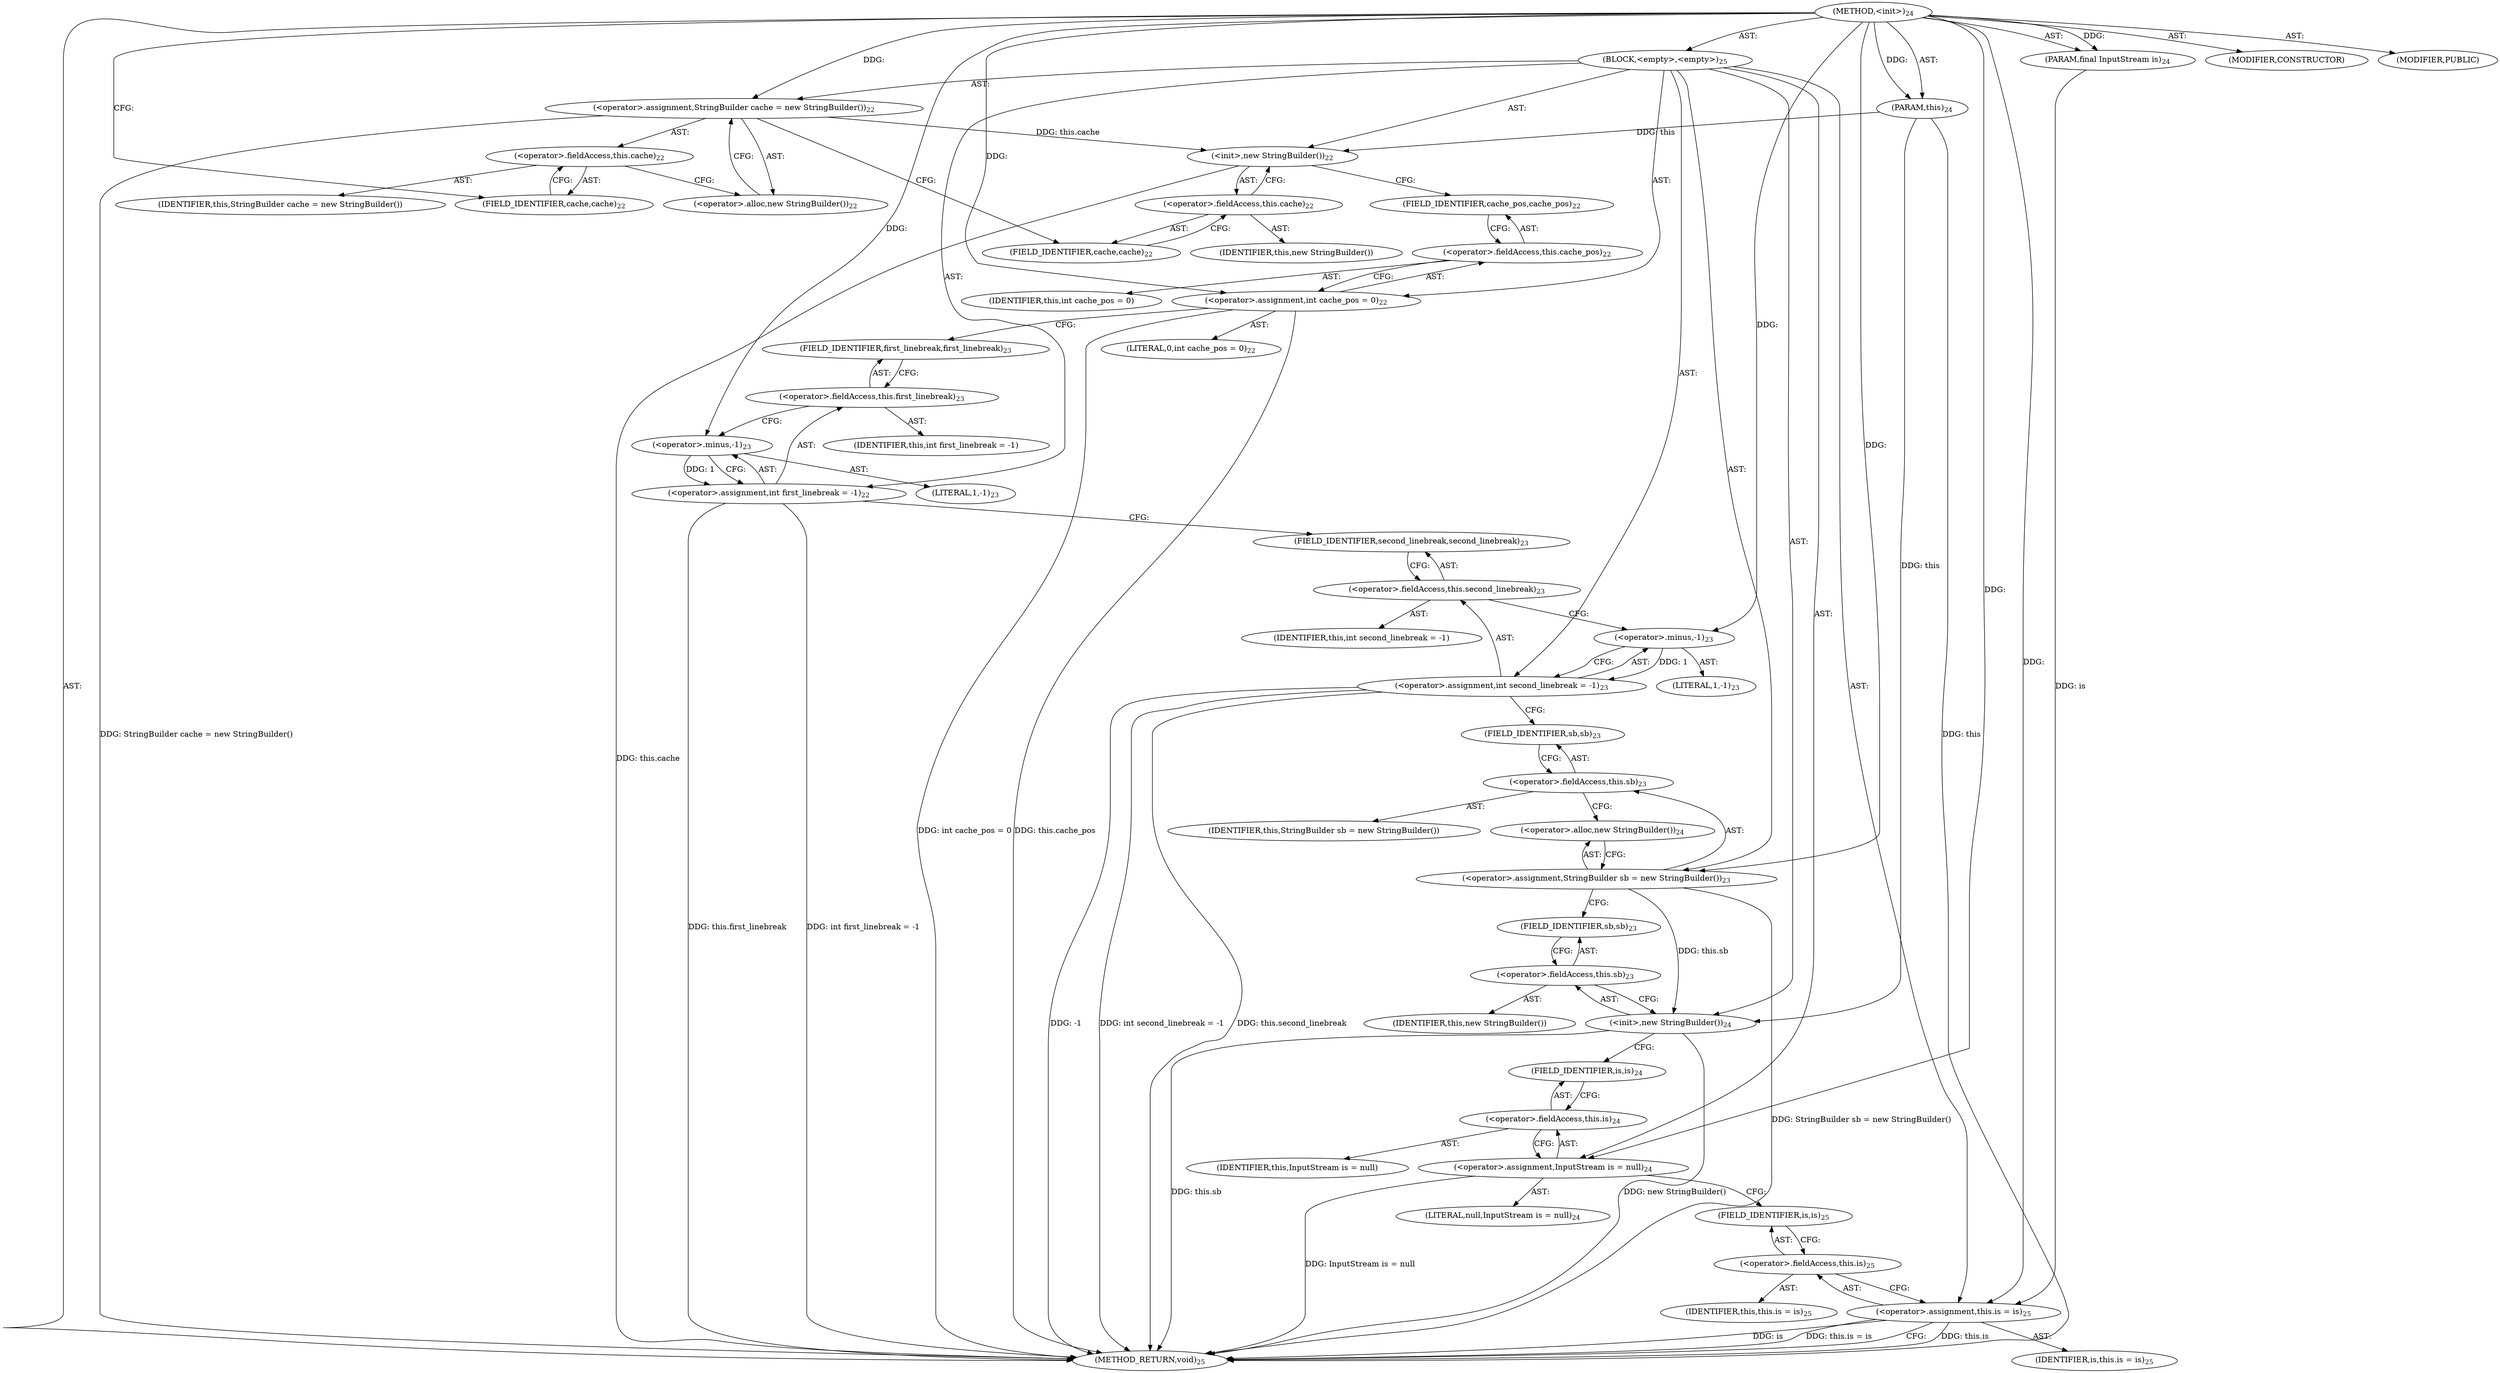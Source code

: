 digraph "&lt;init&gt;" {  
"263" [label = <(METHOD,&lt;init&gt;)<SUB>24</SUB>> ]
"33" [label = <(PARAM,this)<SUB>24</SUB>> ]
"264" [label = <(PARAM,final InputStream is)<SUB>24</SUB>> ]
"265" [label = <(BLOCK,&lt;empty&gt;,&lt;empty&gt;)<SUB>25</SUB>> ]
"266" [label = <(&lt;operator&gt;.assignment,StringBuilder cache = new StringBuilder())<SUB>22</SUB>> ]
"267" [label = <(&lt;operator&gt;.fieldAccess,this.cache)<SUB>22</SUB>> ]
"268" [label = <(IDENTIFIER,this,StringBuilder cache = new StringBuilder())> ]
"269" [label = <(FIELD_IDENTIFIER,cache,cache)<SUB>22</SUB>> ]
"270" [label = <(&lt;operator&gt;.alloc,new StringBuilder())<SUB>22</SUB>> ]
"271" [label = <(&lt;init&gt;,new StringBuilder())<SUB>22</SUB>> ]
"272" [label = <(&lt;operator&gt;.fieldAccess,this.cache)<SUB>22</SUB>> ]
"273" [label = <(IDENTIFIER,this,new StringBuilder())> ]
"274" [label = <(FIELD_IDENTIFIER,cache,cache)<SUB>22</SUB>> ]
"275" [label = <(&lt;operator&gt;.assignment,int cache_pos = 0)<SUB>22</SUB>> ]
"276" [label = <(&lt;operator&gt;.fieldAccess,this.cache_pos)<SUB>22</SUB>> ]
"277" [label = <(IDENTIFIER,this,int cache_pos = 0)> ]
"278" [label = <(FIELD_IDENTIFIER,cache_pos,cache_pos)<SUB>22</SUB>> ]
"279" [label = <(LITERAL,0,int cache_pos = 0)<SUB>22</SUB>> ]
"280" [label = <(&lt;operator&gt;.assignment,int first_linebreak = -1)<SUB>22</SUB>> ]
"281" [label = <(&lt;operator&gt;.fieldAccess,this.first_linebreak)<SUB>23</SUB>> ]
"282" [label = <(IDENTIFIER,this,int first_linebreak = -1)> ]
"283" [label = <(FIELD_IDENTIFIER,first_linebreak,first_linebreak)<SUB>23</SUB>> ]
"284" [label = <(&lt;operator&gt;.minus,-1)<SUB>23</SUB>> ]
"285" [label = <(LITERAL,1,-1)<SUB>23</SUB>> ]
"286" [label = <(&lt;operator&gt;.assignment,int second_linebreak = -1)<SUB>23</SUB>> ]
"287" [label = <(&lt;operator&gt;.fieldAccess,this.second_linebreak)<SUB>23</SUB>> ]
"288" [label = <(IDENTIFIER,this,int second_linebreak = -1)> ]
"289" [label = <(FIELD_IDENTIFIER,second_linebreak,second_linebreak)<SUB>23</SUB>> ]
"290" [label = <(&lt;operator&gt;.minus,-1)<SUB>23</SUB>> ]
"291" [label = <(LITERAL,1,-1)<SUB>23</SUB>> ]
"292" [label = <(&lt;operator&gt;.assignment,StringBuilder sb = new StringBuilder())<SUB>23</SUB>> ]
"293" [label = <(&lt;operator&gt;.fieldAccess,this.sb)<SUB>23</SUB>> ]
"294" [label = <(IDENTIFIER,this,StringBuilder sb = new StringBuilder())> ]
"295" [label = <(FIELD_IDENTIFIER,sb,sb)<SUB>23</SUB>> ]
"296" [label = <(&lt;operator&gt;.alloc,new StringBuilder())<SUB>24</SUB>> ]
"297" [label = <(&lt;init&gt;,new StringBuilder())<SUB>24</SUB>> ]
"298" [label = <(&lt;operator&gt;.fieldAccess,this.sb)<SUB>23</SUB>> ]
"299" [label = <(IDENTIFIER,this,new StringBuilder())> ]
"300" [label = <(FIELD_IDENTIFIER,sb,sb)<SUB>23</SUB>> ]
"301" [label = <(&lt;operator&gt;.assignment,InputStream is = null)<SUB>24</SUB>> ]
"302" [label = <(&lt;operator&gt;.fieldAccess,this.is)<SUB>24</SUB>> ]
"303" [label = <(IDENTIFIER,this,InputStream is = null)> ]
"304" [label = <(FIELD_IDENTIFIER,is,is)<SUB>24</SUB>> ]
"305" [label = <(LITERAL,null,InputStream is = null)<SUB>24</SUB>> ]
"306" [label = <(&lt;operator&gt;.assignment,this.is = is)<SUB>25</SUB>> ]
"307" [label = <(&lt;operator&gt;.fieldAccess,this.is)<SUB>25</SUB>> ]
"32" [label = <(IDENTIFIER,this,this.is = is)<SUB>25</SUB>> ]
"308" [label = <(FIELD_IDENTIFIER,is,is)<SUB>25</SUB>> ]
"309" [label = <(IDENTIFIER,is,this.is = is)<SUB>25</SUB>> ]
"310" [label = <(MODIFIER,CONSTRUCTOR)> ]
"311" [label = <(MODIFIER,PUBLIC)> ]
"312" [label = <(METHOD_RETURN,void)<SUB>25</SUB>> ]
  "263" -> "33"  [ label = "AST: "] 
  "263" -> "264"  [ label = "AST: "] 
  "263" -> "265"  [ label = "AST: "] 
  "263" -> "310"  [ label = "AST: "] 
  "263" -> "311"  [ label = "AST: "] 
  "263" -> "312"  [ label = "AST: "] 
  "265" -> "266"  [ label = "AST: "] 
  "265" -> "271"  [ label = "AST: "] 
  "265" -> "275"  [ label = "AST: "] 
  "265" -> "280"  [ label = "AST: "] 
  "265" -> "286"  [ label = "AST: "] 
  "265" -> "292"  [ label = "AST: "] 
  "265" -> "297"  [ label = "AST: "] 
  "265" -> "301"  [ label = "AST: "] 
  "265" -> "306"  [ label = "AST: "] 
  "266" -> "267"  [ label = "AST: "] 
  "266" -> "270"  [ label = "AST: "] 
  "267" -> "268"  [ label = "AST: "] 
  "267" -> "269"  [ label = "AST: "] 
  "271" -> "272"  [ label = "AST: "] 
  "272" -> "273"  [ label = "AST: "] 
  "272" -> "274"  [ label = "AST: "] 
  "275" -> "276"  [ label = "AST: "] 
  "275" -> "279"  [ label = "AST: "] 
  "276" -> "277"  [ label = "AST: "] 
  "276" -> "278"  [ label = "AST: "] 
  "280" -> "281"  [ label = "AST: "] 
  "280" -> "284"  [ label = "AST: "] 
  "281" -> "282"  [ label = "AST: "] 
  "281" -> "283"  [ label = "AST: "] 
  "284" -> "285"  [ label = "AST: "] 
  "286" -> "287"  [ label = "AST: "] 
  "286" -> "290"  [ label = "AST: "] 
  "287" -> "288"  [ label = "AST: "] 
  "287" -> "289"  [ label = "AST: "] 
  "290" -> "291"  [ label = "AST: "] 
  "292" -> "293"  [ label = "AST: "] 
  "292" -> "296"  [ label = "AST: "] 
  "293" -> "294"  [ label = "AST: "] 
  "293" -> "295"  [ label = "AST: "] 
  "297" -> "298"  [ label = "AST: "] 
  "298" -> "299"  [ label = "AST: "] 
  "298" -> "300"  [ label = "AST: "] 
  "301" -> "302"  [ label = "AST: "] 
  "301" -> "305"  [ label = "AST: "] 
  "302" -> "303"  [ label = "AST: "] 
  "302" -> "304"  [ label = "AST: "] 
  "306" -> "307"  [ label = "AST: "] 
  "306" -> "309"  [ label = "AST: "] 
  "307" -> "32"  [ label = "AST: "] 
  "307" -> "308"  [ label = "AST: "] 
  "266" -> "274"  [ label = "CFG: "] 
  "271" -> "278"  [ label = "CFG: "] 
  "275" -> "283"  [ label = "CFG: "] 
  "280" -> "289"  [ label = "CFG: "] 
  "286" -> "295"  [ label = "CFG: "] 
  "292" -> "300"  [ label = "CFG: "] 
  "297" -> "304"  [ label = "CFG: "] 
  "301" -> "308"  [ label = "CFG: "] 
  "306" -> "312"  [ label = "CFG: "] 
  "267" -> "270"  [ label = "CFG: "] 
  "270" -> "266"  [ label = "CFG: "] 
  "272" -> "271"  [ label = "CFG: "] 
  "276" -> "275"  [ label = "CFG: "] 
  "281" -> "284"  [ label = "CFG: "] 
  "284" -> "280"  [ label = "CFG: "] 
  "287" -> "290"  [ label = "CFG: "] 
  "290" -> "286"  [ label = "CFG: "] 
  "293" -> "296"  [ label = "CFG: "] 
  "296" -> "292"  [ label = "CFG: "] 
  "298" -> "297"  [ label = "CFG: "] 
  "302" -> "301"  [ label = "CFG: "] 
  "307" -> "306"  [ label = "CFG: "] 
  "269" -> "267"  [ label = "CFG: "] 
  "274" -> "272"  [ label = "CFG: "] 
  "278" -> "276"  [ label = "CFG: "] 
  "283" -> "281"  [ label = "CFG: "] 
  "289" -> "287"  [ label = "CFG: "] 
  "295" -> "293"  [ label = "CFG: "] 
  "300" -> "298"  [ label = "CFG: "] 
  "304" -> "302"  [ label = "CFG: "] 
  "308" -> "307"  [ label = "CFG: "] 
  "263" -> "269"  [ label = "CFG: "] 
  "33" -> "312"  [ label = "DDG: this"] 
  "266" -> "312"  [ label = "DDG: StringBuilder cache = new StringBuilder()"] 
  "271" -> "312"  [ label = "DDG: this.cache"] 
  "275" -> "312"  [ label = "DDG: this.cache_pos"] 
  "275" -> "312"  [ label = "DDG: int cache_pos = 0"] 
  "280" -> "312"  [ label = "DDG: this.first_linebreak"] 
  "280" -> "312"  [ label = "DDG: int first_linebreak = -1"] 
  "286" -> "312"  [ label = "DDG: this.second_linebreak"] 
  "286" -> "312"  [ label = "DDG: -1"] 
  "286" -> "312"  [ label = "DDG: int second_linebreak = -1"] 
  "292" -> "312"  [ label = "DDG: StringBuilder sb = new StringBuilder()"] 
  "297" -> "312"  [ label = "DDG: this.sb"] 
  "297" -> "312"  [ label = "DDG: new StringBuilder()"] 
  "301" -> "312"  [ label = "DDG: InputStream is = null"] 
  "306" -> "312"  [ label = "DDG: this.is"] 
  "306" -> "312"  [ label = "DDG: is"] 
  "306" -> "312"  [ label = "DDG: this.is = is"] 
  "263" -> "33"  [ label = "DDG: "] 
  "263" -> "264"  [ label = "DDG: "] 
  "263" -> "266"  [ label = "DDG: "] 
  "263" -> "275"  [ label = "DDG: "] 
  "284" -> "280"  [ label = "DDG: 1"] 
  "290" -> "286"  [ label = "DDG: 1"] 
  "263" -> "292"  [ label = "DDG: "] 
  "263" -> "301"  [ label = "DDG: "] 
  "264" -> "306"  [ label = "DDG: is"] 
  "263" -> "306"  [ label = "DDG: "] 
  "33" -> "271"  [ label = "DDG: this"] 
  "266" -> "271"  [ label = "DDG: this.cache"] 
  "33" -> "297"  [ label = "DDG: this"] 
  "292" -> "297"  [ label = "DDG: this.sb"] 
  "263" -> "284"  [ label = "DDG: "] 
  "263" -> "290"  [ label = "DDG: "] 
}
